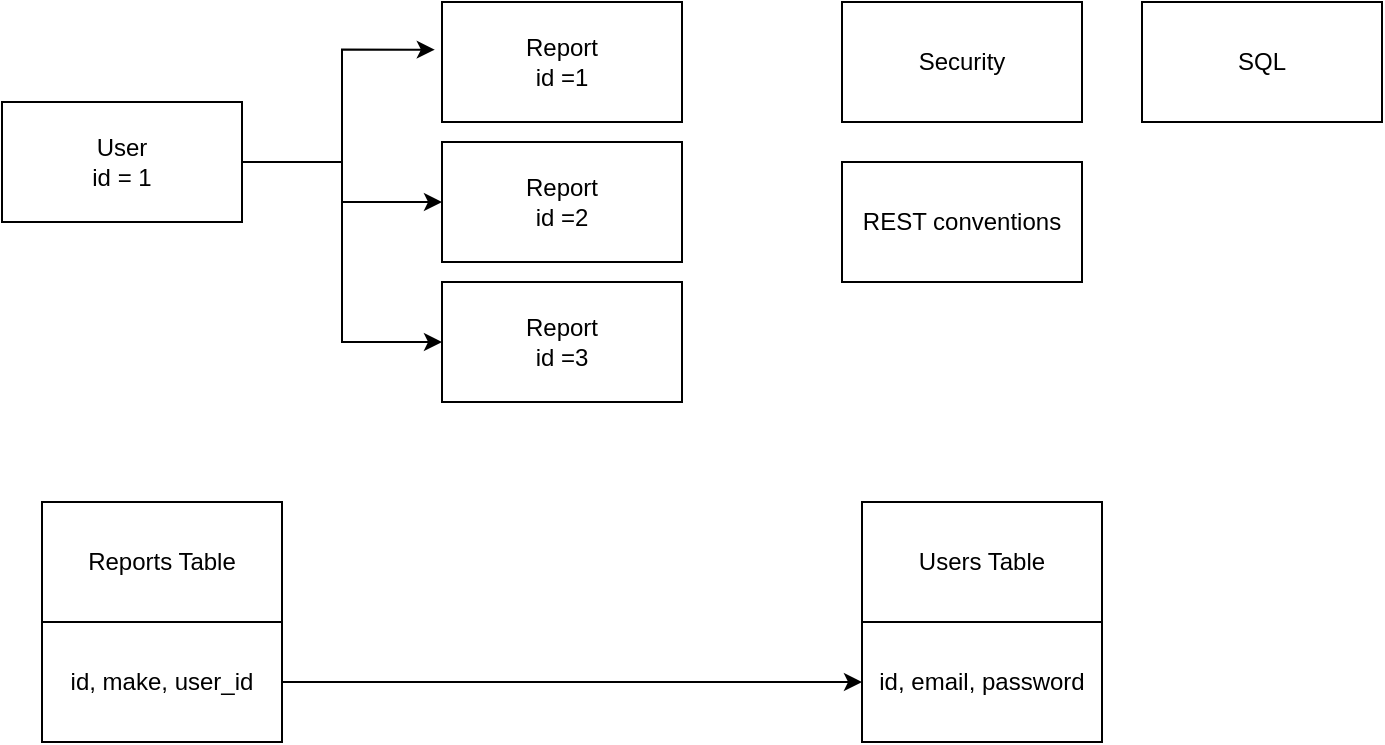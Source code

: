 <mxfile version="20.2.2" type="github"><diagram id="yrpeBRaQr6KSdGHwftCH" name="페이지-1"><mxGraphModel dx="1038" dy="547" grid="1" gridSize="10" guides="1" tooltips="1" connect="1" arrows="1" fold="1" page="1" pageScale="1" pageWidth="827" pageHeight="1169" math="0" shadow="0"><root><mxCell id="0"/><mxCell id="1" parent="0"/><mxCell id="vaGLNT0UyujsgYTfbvJj-5" style="edgeStyle=orthogonalEdgeStyle;rounded=0;orthogonalLoop=1;jettySize=auto;html=1;exitX=1;exitY=0.5;exitDx=0;exitDy=0;entryX=-0.03;entryY=0.397;entryDx=0;entryDy=0;entryPerimeter=0;" edge="1" parent="1" source="vaGLNT0UyujsgYTfbvJj-1" target="vaGLNT0UyujsgYTfbvJj-2"><mxGeometry relative="1" as="geometry"/></mxCell><mxCell id="vaGLNT0UyujsgYTfbvJj-6" style="edgeStyle=orthogonalEdgeStyle;rounded=0;orthogonalLoop=1;jettySize=auto;html=1;exitX=1;exitY=0.5;exitDx=0;exitDy=0;entryX=0;entryY=0.5;entryDx=0;entryDy=0;" edge="1" parent="1" source="vaGLNT0UyujsgYTfbvJj-1" target="vaGLNT0UyujsgYTfbvJj-3"><mxGeometry relative="1" as="geometry"/></mxCell><mxCell id="vaGLNT0UyujsgYTfbvJj-7" style="edgeStyle=orthogonalEdgeStyle;rounded=0;orthogonalLoop=1;jettySize=auto;html=1;exitX=1;exitY=0.5;exitDx=0;exitDy=0;entryX=0;entryY=0.5;entryDx=0;entryDy=0;" edge="1" parent="1" source="vaGLNT0UyujsgYTfbvJj-1" target="vaGLNT0UyujsgYTfbvJj-4"><mxGeometry relative="1" as="geometry"/></mxCell><mxCell id="vaGLNT0UyujsgYTfbvJj-1" value="User&lt;br&gt;id = 1" style="rounded=0;whiteSpace=wrap;html=1;" vertex="1" parent="1"><mxGeometry x="100" y="70" width="120" height="60" as="geometry"/></mxCell><mxCell id="vaGLNT0UyujsgYTfbvJj-2" value="Report&lt;br&gt;id =1" style="rounded=0;whiteSpace=wrap;html=1;" vertex="1" parent="1"><mxGeometry x="320" y="20" width="120" height="60" as="geometry"/></mxCell><mxCell id="vaGLNT0UyujsgYTfbvJj-3" value="Report&lt;br&gt;id =2" style="rounded=0;whiteSpace=wrap;html=1;" vertex="1" parent="1"><mxGeometry x="320" y="90" width="120" height="60" as="geometry"/></mxCell><mxCell id="vaGLNT0UyujsgYTfbvJj-4" value="Report&lt;br&gt;id =3" style="rounded=0;whiteSpace=wrap;html=1;" vertex="1" parent="1"><mxGeometry x="320" y="160" width="120" height="60" as="geometry"/></mxCell><mxCell id="vaGLNT0UyujsgYTfbvJj-8" value="Security" style="rounded=0;whiteSpace=wrap;html=1;" vertex="1" parent="1"><mxGeometry x="520" y="20" width="120" height="60" as="geometry"/></mxCell><mxCell id="vaGLNT0UyujsgYTfbvJj-9" value="SQL" style="rounded=0;whiteSpace=wrap;html=1;" vertex="1" parent="1"><mxGeometry x="670" y="20" width="120" height="60" as="geometry"/></mxCell><mxCell id="vaGLNT0UyujsgYTfbvJj-10" value="REST conventions" style="rounded=0;whiteSpace=wrap;html=1;" vertex="1" parent="1"><mxGeometry x="520" y="100" width="120" height="60" as="geometry"/></mxCell><mxCell id="vaGLNT0UyujsgYTfbvJj-12" value="Users Table" style="rounded=0;whiteSpace=wrap;html=1;" vertex="1" parent="1"><mxGeometry x="530" y="270" width="120" height="60" as="geometry"/></mxCell><mxCell id="vaGLNT0UyujsgYTfbvJj-13" value="Reports Table" style="rounded=0;whiteSpace=wrap;html=1;" vertex="1" parent="1"><mxGeometry x="120" y="270" width="120" height="60" as="geometry"/></mxCell><mxCell id="vaGLNT0UyujsgYTfbvJj-16" style="edgeStyle=orthogonalEdgeStyle;rounded=0;orthogonalLoop=1;jettySize=auto;html=1;exitX=1;exitY=0.5;exitDx=0;exitDy=0;entryX=0;entryY=0.5;entryDx=0;entryDy=0;" edge="1" parent="1" source="vaGLNT0UyujsgYTfbvJj-14" target="vaGLNT0UyujsgYTfbvJj-15"><mxGeometry relative="1" as="geometry"/></mxCell><mxCell id="vaGLNT0UyujsgYTfbvJj-14" value="id, make, user_id" style="rounded=0;whiteSpace=wrap;html=1;" vertex="1" parent="1"><mxGeometry x="120" y="330" width="120" height="60" as="geometry"/></mxCell><mxCell id="vaGLNT0UyujsgYTfbvJj-15" value="id, email, password" style="rounded=0;whiteSpace=wrap;html=1;" vertex="1" parent="1"><mxGeometry x="530" y="330" width="120" height="60" as="geometry"/></mxCell></root></mxGraphModel></diagram></mxfile>